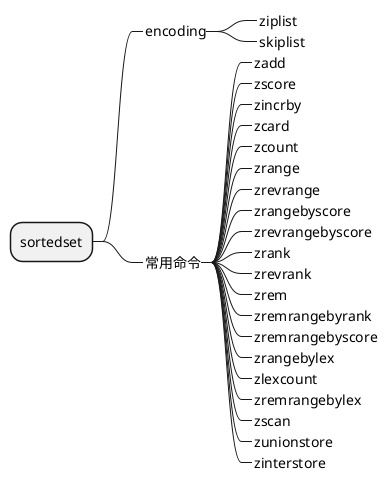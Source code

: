 @startmindmap
* sortedset
**_ encoding
***_ ziplist
***_ skiplist
**_ 常用命令
***_ zadd
***_ zscore
***_ zincrby
***_ zcard
***_ zcount
***_ zrange
***_ zrevrange
***_ zrangebyscore
***_ zrevrangebyscore
***_ zrank
***_ zrevrank
***_ zrem
***_ zremrangebyrank
***_ zremrangebyscore
***_ zrangebylex
***_ zlexcount
***_ zremrangebylex
***_ zscan
***_ zunionstore
***_ zinterstore



@endmindmap